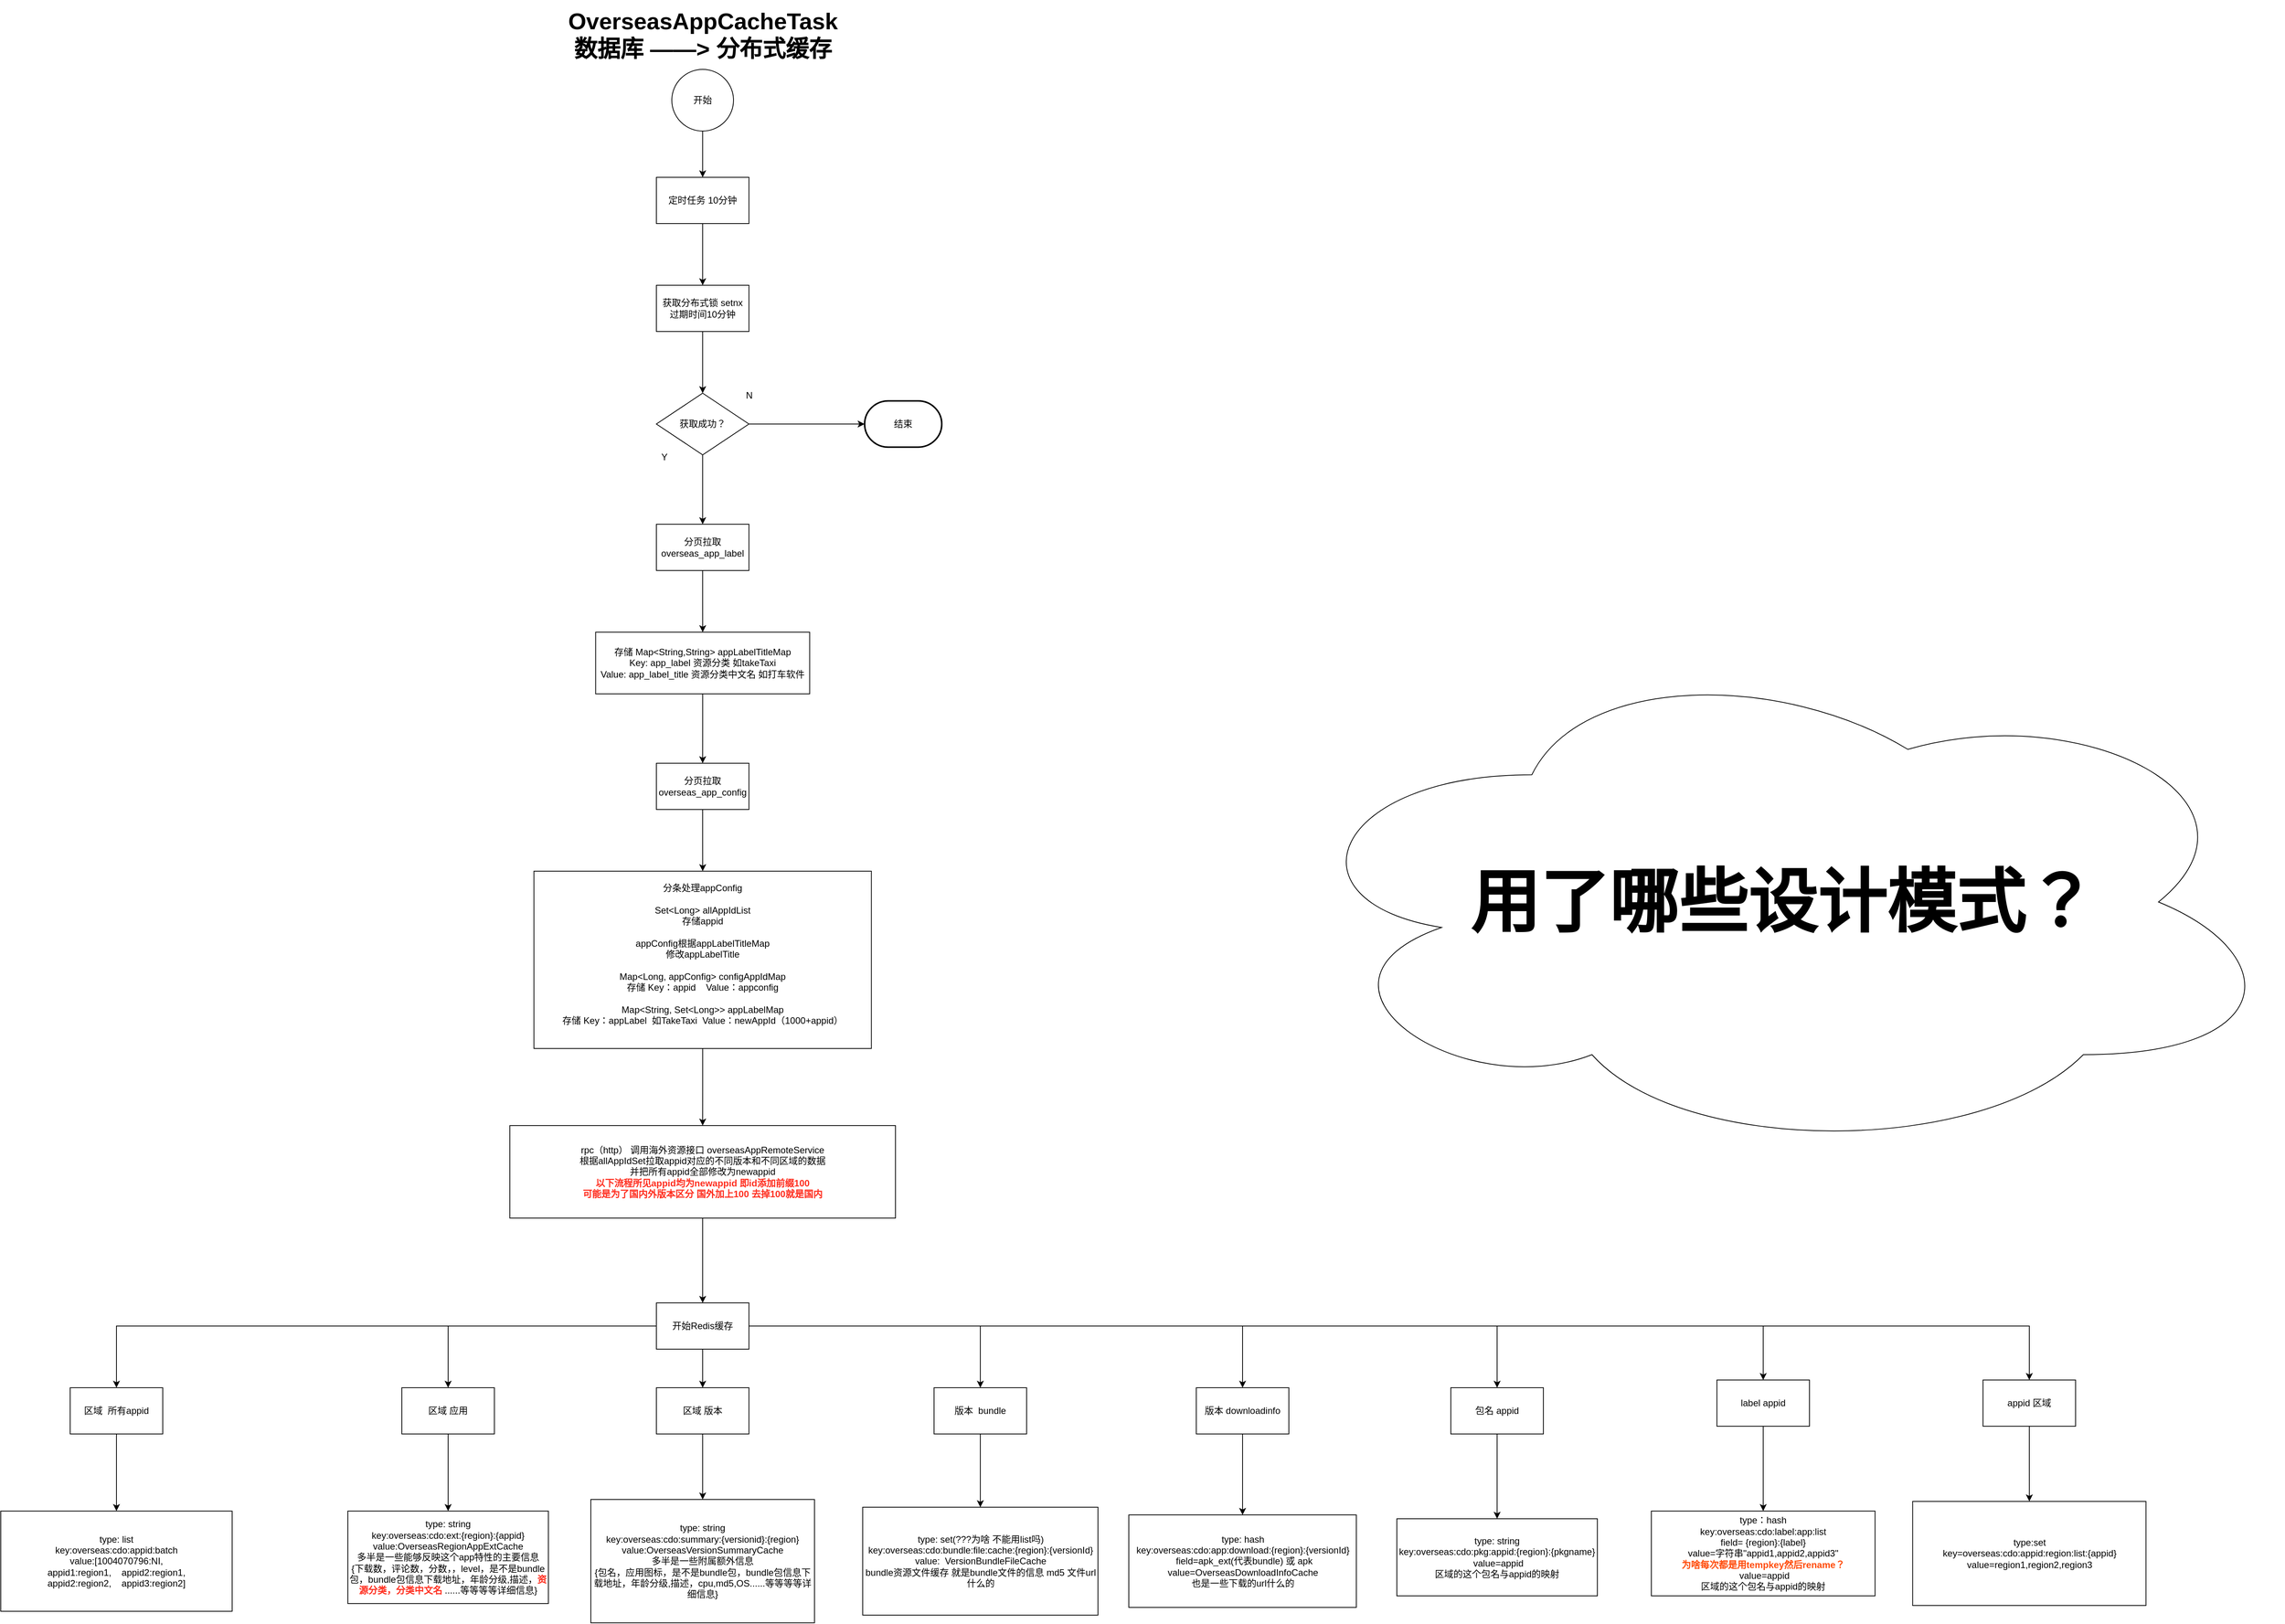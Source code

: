 <mxfile version="22.0.4" type="github">
  <diagram name="第 1 页" id="kvVqzePV_11T5itiF_ri">
    <mxGraphModel dx="4327" dy="1807" grid="1" gridSize="10" guides="1" tooltips="1" connect="1" arrows="1" fold="1" page="1" pageScale="1" pageWidth="827" pageHeight="1169" math="0" shadow="0">
      <root>
        <mxCell id="0" />
        <mxCell id="1" parent="0" />
        <mxCell id="zVIqmHbUI8k_uLwxVMFR-6" value="" style="edgeStyle=orthogonalEdgeStyle;rounded=0;orthogonalLoop=1;jettySize=auto;html=1;" parent="1" source="zVIqmHbUI8k_uLwxVMFR-1" target="zVIqmHbUI8k_uLwxVMFR-5" edge="1">
          <mxGeometry relative="1" as="geometry" />
        </mxCell>
        <mxCell id="zVIqmHbUI8k_uLwxVMFR-1" value="定时任务 10分钟" style="rounded=0;whiteSpace=wrap;html=1;" parent="1" vertex="1">
          <mxGeometry x="450" y="250" width="120" height="60" as="geometry" />
        </mxCell>
        <mxCell id="zVIqmHbUI8k_uLwxVMFR-3" style="edgeStyle=orthogonalEdgeStyle;rounded=0;orthogonalLoop=1;jettySize=auto;html=1;entryX=0.5;entryY=0;entryDx=0;entryDy=0;" parent="1" source="zVIqmHbUI8k_uLwxVMFR-2" target="zVIqmHbUI8k_uLwxVMFR-1" edge="1">
          <mxGeometry relative="1" as="geometry" />
        </mxCell>
        <mxCell id="zVIqmHbUI8k_uLwxVMFR-2" value="开始" style="ellipse;whiteSpace=wrap;html=1;" parent="1" vertex="1">
          <mxGeometry x="470" y="110" width="80" height="80" as="geometry" />
        </mxCell>
        <mxCell id="zVIqmHbUI8k_uLwxVMFR-4" value="&lt;b&gt;&lt;font style=&quot;font-size: 30px;&quot;&gt;OverseasAppCacheTask&lt;br&gt;数据库 ——&amp;gt; 分布式缓存&lt;/font&gt;&lt;/b&gt;" style="text;html=1;align=center;verticalAlign=middle;resizable=0;points=[];autosize=1;strokeColor=none;fillColor=none;" parent="1" vertex="1">
          <mxGeometry x="325" y="20" width="370" height="90" as="geometry" />
        </mxCell>
        <mxCell id="zVIqmHbUI8k_uLwxVMFR-12" value="" style="edgeStyle=orthogonalEdgeStyle;rounded=0;orthogonalLoop=1;jettySize=auto;html=1;" parent="1" source="zVIqmHbUI8k_uLwxVMFR-5" target="zVIqmHbUI8k_uLwxVMFR-11" edge="1">
          <mxGeometry relative="1" as="geometry" />
        </mxCell>
        <mxCell id="zVIqmHbUI8k_uLwxVMFR-5" value="获取分布式锁 setnx&lt;br&gt;过期时间10分钟" style="whiteSpace=wrap;html=1;rounded=0;" parent="1" vertex="1">
          <mxGeometry x="450" y="390" width="120" height="60" as="geometry" />
        </mxCell>
        <mxCell id="zVIqmHbUI8k_uLwxVMFR-19" value="" style="edgeStyle=orthogonalEdgeStyle;rounded=0;orthogonalLoop=1;jettySize=auto;html=1;" parent="1" source="zVIqmHbUI8k_uLwxVMFR-11" target="zVIqmHbUI8k_uLwxVMFR-18" edge="1">
          <mxGeometry relative="1" as="geometry" />
        </mxCell>
        <mxCell id="zVIqmHbUI8k_uLwxVMFR-11" value="获取成功？" style="rhombus;whiteSpace=wrap;html=1;rounded=0;" parent="1" vertex="1">
          <mxGeometry x="450" y="530" width="120" height="80" as="geometry" />
        </mxCell>
        <mxCell id="zVIqmHbUI8k_uLwxVMFR-13" value="结束" style="strokeWidth=2;html=1;shape=mxgraph.flowchart.terminator;whiteSpace=wrap;" parent="1" vertex="1">
          <mxGeometry x="720" y="540" width="100" height="60" as="geometry" />
        </mxCell>
        <mxCell id="zVIqmHbUI8k_uLwxVMFR-14" style="edgeStyle=orthogonalEdgeStyle;rounded=0;orthogonalLoop=1;jettySize=auto;html=1;entryX=0;entryY=0.5;entryDx=0;entryDy=0;entryPerimeter=0;" parent="1" source="zVIqmHbUI8k_uLwxVMFR-11" target="zVIqmHbUI8k_uLwxVMFR-13" edge="1">
          <mxGeometry relative="1" as="geometry" />
        </mxCell>
        <mxCell id="zVIqmHbUI8k_uLwxVMFR-16" value="N" style="text;html=1;align=center;verticalAlign=middle;resizable=0;points=[];autosize=1;strokeColor=none;fillColor=none;" parent="1" vertex="1">
          <mxGeometry x="555" y="518" width="30" height="30" as="geometry" />
        </mxCell>
        <mxCell id="zVIqmHbUI8k_uLwxVMFR-17" value="Y" style="text;html=1;align=center;verticalAlign=middle;resizable=0;points=[];autosize=1;strokeColor=none;fillColor=none;" parent="1" vertex="1">
          <mxGeometry x="445" y="598" width="30" height="30" as="geometry" />
        </mxCell>
        <mxCell id="zVIqmHbUI8k_uLwxVMFR-21" value="" style="edgeStyle=orthogonalEdgeStyle;rounded=0;orthogonalLoop=1;jettySize=auto;html=1;" parent="1" source="zVIqmHbUI8k_uLwxVMFR-18" target="zVIqmHbUI8k_uLwxVMFR-20" edge="1">
          <mxGeometry relative="1" as="geometry" />
        </mxCell>
        <mxCell id="zVIqmHbUI8k_uLwxVMFR-18" value="分页拉取overseas_app_label" style="whiteSpace=wrap;html=1;rounded=0;" parent="1" vertex="1">
          <mxGeometry x="450" y="700" width="120" height="60" as="geometry" />
        </mxCell>
        <mxCell id="zVIqmHbUI8k_uLwxVMFR-23" value="" style="edgeStyle=orthogonalEdgeStyle;rounded=0;orthogonalLoop=1;jettySize=auto;html=1;" parent="1" source="zVIqmHbUI8k_uLwxVMFR-20" target="zVIqmHbUI8k_uLwxVMFR-22" edge="1">
          <mxGeometry relative="1" as="geometry" />
        </mxCell>
        <mxCell id="zVIqmHbUI8k_uLwxVMFR-20" value="存储 Map&amp;lt;String,String&amp;gt; appLabelTitleMap&lt;br&gt;Key: app_label 资源分类 如takeTaxi&lt;br&gt;Value: app_label_title 资源分类中文名 如打车软件" style="whiteSpace=wrap;html=1;rounded=0;" parent="1" vertex="1">
          <mxGeometry x="371.25" y="840" width="277.5" height="80" as="geometry" />
        </mxCell>
        <mxCell id="zVIqmHbUI8k_uLwxVMFR-25" value="" style="edgeStyle=orthogonalEdgeStyle;rounded=0;orthogonalLoop=1;jettySize=auto;html=1;" parent="1" source="zVIqmHbUI8k_uLwxVMFR-22" target="zVIqmHbUI8k_uLwxVMFR-24" edge="1">
          <mxGeometry relative="1" as="geometry" />
        </mxCell>
        <mxCell id="zVIqmHbUI8k_uLwxVMFR-22" value="分页拉取&lt;br&gt;overseas_app_config" style="whiteSpace=wrap;html=1;rounded=0;" parent="1" vertex="1">
          <mxGeometry x="450" y="1010" width="120" height="60" as="geometry" />
        </mxCell>
        <mxCell id="zVIqmHbUI8k_uLwxVMFR-27" value="" style="edgeStyle=orthogonalEdgeStyle;rounded=0;orthogonalLoop=1;jettySize=auto;html=1;" parent="1" source="zVIqmHbUI8k_uLwxVMFR-24" target="zVIqmHbUI8k_uLwxVMFR-26" edge="1">
          <mxGeometry relative="1" as="geometry" />
        </mxCell>
        <mxCell id="zVIqmHbUI8k_uLwxVMFR-24" value="分条处理appConfig&lt;br&gt;&lt;br&gt;Set&amp;lt;Long&amp;gt; allAppIdList &lt;br&gt;存储appid&lt;br&gt;&lt;br&gt;appConfig根据appLabelTitleMap&lt;br&gt;修改appLabelTitle&lt;br&gt;&lt;br&gt;Map&amp;lt;Long, appConfig&amp;gt; configAppIdMap &lt;br&gt;存储 Key：appid&amp;nbsp; &amp;nbsp; Value：appconfig&lt;br&gt;&lt;br&gt;Map&amp;lt;String, Set&amp;lt;Long&amp;gt;&amp;gt; appLabelMap&lt;br&gt;存储 Key：appLabel&amp;nbsp; 如TakeTaxi&amp;nbsp; Value：newAppId（1000+appid）&lt;br&gt;&lt;br&gt;" style="whiteSpace=wrap;html=1;rounded=0;" parent="1" vertex="1">
          <mxGeometry x="291.25" y="1150" width="437.5" height="230" as="geometry" />
        </mxCell>
        <mxCell id="zVIqmHbUI8k_uLwxVMFR-29" value="" style="edgeStyle=orthogonalEdgeStyle;rounded=0;orthogonalLoop=1;jettySize=auto;html=1;" parent="1" source="zVIqmHbUI8k_uLwxVMFR-26" target="zVIqmHbUI8k_uLwxVMFR-28" edge="1">
          <mxGeometry relative="1" as="geometry" />
        </mxCell>
        <mxCell id="zVIqmHbUI8k_uLwxVMFR-26" value="rpc（http） 调用海外资源接口 overseasAppRemoteService&lt;br&gt;根据allAppIdSet拉取appid对应的不同版本和不同区域的数据&lt;br&gt;并把所有appid全部修改为newappid &lt;br&gt;&lt;b&gt;&lt;font color=&quot;#ff2e1f&quot;&gt;以下流程所见appid均为newappid 即id添加前缀100 &lt;br&gt;可能是为了国内外版本区分 国外加上100 去掉100就是国内&lt;/font&gt;&lt;/b&gt;" style="whiteSpace=wrap;html=1;rounded=0;" parent="1" vertex="1">
          <mxGeometry x="260" y="1480" width="500" height="120" as="geometry" />
        </mxCell>
        <mxCell id="zVIqmHbUI8k_uLwxVMFR-35" style="edgeStyle=orthogonalEdgeStyle;rounded=0;orthogonalLoop=1;jettySize=auto;html=1;entryX=0.5;entryY=0;entryDx=0;entryDy=0;" parent="1" source="zVIqmHbUI8k_uLwxVMFR-28" target="zVIqmHbUI8k_uLwxVMFR-32" edge="1">
          <mxGeometry relative="1" as="geometry" />
        </mxCell>
        <mxCell id="zVIqmHbUI8k_uLwxVMFR-36" style="edgeStyle=orthogonalEdgeStyle;rounded=0;orthogonalLoop=1;jettySize=auto;html=1;entryX=0.5;entryY=0;entryDx=0;entryDy=0;" parent="1" source="zVIqmHbUI8k_uLwxVMFR-28" target="zVIqmHbUI8k_uLwxVMFR-31" edge="1">
          <mxGeometry relative="1" as="geometry" />
        </mxCell>
        <mxCell id="zVIqmHbUI8k_uLwxVMFR-37" style="edgeStyle=orthogonalEdgeStyle;rounded=0;orthogonalLoop=1;jettySize=auto;html=1;entryX=0.5;entryY=0;entryDx=0;entryDy=0;" parent="1" source="zVIqmHbUI8k_uLwxVMFR-28" target="zVIqmHbUI8k_uLwxVMFR-30" edge="1">
          <mxGeometry relative="1" as="geometry" />
        </mxCell>
        <mxCell id="zVIqmHbUI8k_uLwxVMFR-38" style="edgeStyle=orthogonalEdgeStyle;rounded=0;orthogonalLoop=1;jettySize=auto;html=1;entryX=0.5;entryY=0;entryDx=0;entryDy=0;" parent="1" source="zVIqmHbUI8k_uLwxVMFR-28" target="zVIqmHbUI8k_uLwxVMFR-34" edge="1">
          <mxGeometry relative="1" as="geometry" />
        </mxCell>
        <mxCell id="zVIqmHbUI8k_uLwxVMFR-39" style="edgeStyle=orthogonalEdgeStyle;rounded=0;orthogonalLoop=1;jettySize=auto;html=1;entryX=0.5;entryY=0;entryDx=0;entryDy=0;" parent="1" source="zVIqmHbUI8k_uLwxVMFR-28" target="zVIqmHbUI8k_uLwxVMFR-33" edge="1">
          <mxGeometry relative="1" as="geometry" />
        </mxCell>
        <mxCell id="zVIqmHbUI8k_uLwxVMFR-52" style="edgeStyle=orthogonalEdgeStyle;rounded=0;orthogonalLoop=1;jettySize=auto;html=1;entryX=0.5;entryY=0;entryDx=0;entryDy=0;" parent="1" source="zVIqmHbUI8k_uLwxVMFR-28" target="zVIqmHbUI8k_uLwxVMFR-53" edge="1">
          <mxGeometry relative="1" as="geometry">
            <mxPoint x="1470" y="1820" as="targetPoint" />
          </mxGeometry>
        </mxCell>
        <mxCell id="zVIqmHbUI8k_uLwxVMFR-58" style="edgeStyle=orthogonalEdgeStyle;rounded=0;orthogonalLoop=1;jettySize=auto;html=1;entryX=0.5;entryY=0;entryDx=0;entryDy=0;" parent="1" source="zVIqmHbUI8k_uLwxVMFR-28" target="zVIqmHbUI8k_uLwxVMFR-57" edge="1">
          <mxGeometry relative="1" as="geometry" />
        </mxCell>
        <mxCell id="zVIqmHbUI8k_uLwxVMFR-62" style="edgeStyle=orthogonalEdgeStyle;rounded=0;orthogonalLoop=1;jettySize=auto;html=1;entryX=0.5;entryY=0;entryDx=0;entryDy=0;" parent="1" source="zVIqmHbUI8k_uLwxVMFR-28" target="zVIqmHbUI8k_uLwxVMFR-61" edge="1">
          <mxGeometry relative="1" as="geometry" />
        </mxCell>
        <mxCell id="zVIqmHbUI8k_uLwxVMFR-28" value="开始Redis缓存&lt;br&gt;" style="whiteSpace=wrap;html=1;rounded=0;" parent="1" vertex="1">
          <mxGeometry x="450" y="1710" width="120" height="60" as="geometry" />
        </mxCell>
        <mxCell id="zVIqmHbUI8k_uLwxVMFR-45" value="" style="edgeStyle=orthogonalEdgeStyle;rounded=0;orthogonalLoop=1;jettySize=auto;html=1;" parent="1" source="zVIqmHbUI8k_uLwxVMFR-30" target="zVIqmHbUI8k_uLwxVMFR-44" edge="1">
          <mxGeometry relative="1" as="geometry" />
        </mxCell>
        <mxCell id="zVIqmHbUI8k_uLwxVMFR-30" value="区域 版本" style="whiteSpace=wrap;html=1;rounded=0;" parent="1" vertex="1">
          <mxGeometry x="450" y="1820" width="120" height="60" as="geometry" />
        </mxCell>
        <mxCell id="zVIqmHbUI8k_uLwxVMFR-43" value="" style="edgeStyle=orthogonalEdgeStyle;rounded=0;orthogonalLoop=1;jettySize=auto;html=1;" parent="1" source="zVIqmHbUI8k_uLwxVMFR-31" target="zVIqmHbUI8k_uLwxVMFR-42" edge="1">
          <mxGeometry relative="1" as="geometry" />
        </mxCell>
        <mxCell id="zVIqmHbUI8k_uLwxVMFR-31" value="区域 应用" style="whiteSpace=wrap;html=1;rounded=0;" parent="1" vertex="1">
          <mxGeometry x="120" y="1820" width="120" height="60" as="geometry" />
        </mxCell>
        <mxCell id="zVIqmHbUI8k_uLwxVMFR-41" value="" style="edgeStyle=orthogonalEdgeStyle;rounded=0;orthogonalLoop=1;jettySize=auto;html=1;" parent="1" source="zVIqmHbUI8k_uLwxVMFR-32" edge="1">
          <mxGeometry relative="1" as="geometry">
            <mxPoint x="-250" y="1980" as="targetPoint" />
          </mxGeometry>
        </mxCell>
        <mxCell id="zVIqmHbUI8k_uLwxVMFR-32" value="区域&amp;nbsp; 所有appid" style="whiteSpace=wrap;html=1;rounded=0;" parent="1" vertex="1">
          <mxGeometry x="-310" y="1820" width="120" height="60" as="geometry" />
        </mxCell>
        <mxCell id="zVIqmHbUI8k_uLwxVMFR-49" value="" style="edgeStyle=orthogonalEdgeStyle;rounded=0;orthogonalLoop=1;jettySize=auto;html=1;" parent="1" source="zVIqmHbUI8k_uLwxVMFR-33" target="zVIqmHbUI8k_uLwxVMFR-48" edge="1">
          <mxGeometry relative="1" as="geometry" />
        </mxCell>
        <mxCell id="zVIqmHbUI8k_uLwxVMFR-33" value="版本 downloadinfo" style="whiteSpace=wrap;html=1;rounded=0;" parent="1" vertex="1">
          <mxGeometry x="1150" y="1820" width="120" height="60" as="geometry" />
        </mxCell>
        <mxCell id="zVIqmHbUI8k_uLwxVMFR-47" value="" style="edgeStyle=orthogonalEdgeStyle;rounded=0;orthogonalLoop=1;jettySize=auto;html=1;" parent="1" source="zVIqmHbUI8k_uLwxVMFR-34" target="zVIqmHbUI8k_uLwxVMFR-46" edge="1">
          <mxGeometry relative="1" as="geometry" />
        </mxCell>
        <mxCell id="zVIqmHbUI8k_uLwxVMFR-34" value="版本&amp;nbsp; bundle" style="whiteSpace=wrap;html=1;rounded=0;" parent="1" vertex="1">
          <mxGeometry x="810" y="1820" width="120" height="60" as="geometry" />
        </mxCell>
        <mxCell id="zVIqmHbUI8k_uLwxVMFR-40" value="type: list&lt;br&gt;key:overseas:cdo:appid:batch&lt;br&gt;value:[1004070796:NI, &lt;br&gt;appid1:region1,&amp;nbsp; &amp;nbsp; appid2:region1,&lt;br&gt;appid2:region2,&amp;nbsp; &amp;nbsp; appid3:region2]" style="whiteSpace=wrap;html=1;rounded=0;" parent="1" vertex="1">
          <mxGeometry x="-400" y="1980" width="300" height="130" as="geometry" />
        </mxCell>
        <mxCell id="zVIqmHbUI8k_uLwxVMFR-42" value="type: string&lt;br style=&quot;border-color: var(--border-color);&quot;&gt;key:overseas:cdo:ext:{region}:{appid}&lt;br style=&quot;border-color: var(--border-color);&quot;&gt;value:OverseasRegionAppExtCache&lt;br&gt;多半是一些能够反映这个app特性的主要信息&lt;br&gt;{下载数，评论数，分数，，level，是不是bundle包，bundle包信息下载地址，年龄分级,描述，&lt;b style=&quot;&quot;&gt;&lt;font color=&quot;#ff2e1f&quot;&gt;资源分类，分类中文名&lt;/font&gt;&lt;/b&gt; ......等等等等详细信息}" style="whiteSpace=wrap;html=1;rounded=0;" parent="1" vertex="1">
          <mxGeometry x="50" y="1980" width="260" height="120" as="geometry" />
        </mxCell>
        <mxCell id="zVIqmHbUI8k_uLwxVMFR-44" value="type: string&lt;br style=&quot;border-color: var(--border-color);&quot;&gt;key:overseas:cdo:summary:{versionid}:{region}&lt;br style=&quot;border-color: var(--border-color);&quot;&gt;value:OverseasVersionSummaryCache&lt;br&gt;多半是一些附属额外信息&lt;br style=&quot;border-color: var(--border-color);&quot;&gt;{包名，应用图标，是不是bundle包，bundle包信息下载地址，年龄分级,描述，cpu,md5,OS......等等等等详细信息}" style="whiteSpace=wrap;html=1;rounded=0;" parent="1" vertex="1">
          <mxGeometry x="365" y="1965" width="290" height="160" as="geometry" />
        </mxCell>
        <mxCell id="zVIqmHbUI8k_uLwxVMFR-46" value="type: set(???为啥 不能用list吗)&lt;br style=&quot;border-color: var(--border-color);&quot;&gt;key:overseas:cdo:bundle:file:cache:{region}:{versionId}&lt;br style=&quot;border-color: var(--border-color);&quot;&gt;value:&amp;nbsp; VersionBundleFileCache&lt;br style=&quot;border-color: var(--border-color);&quot;&gt;bundle资源文件缓存 就是bundle文件的信息 md5 文件url什么的" style="whiteSpace=wrap;html=1;rounded=0;" parent="1" vertex="1">
          <mxGeometry x="717.5" y="1975" width="305" height="140" as="geometry" />
        </mxCell>
        <mxCell id="zVIqmHbUI8k_uLwxVMFR-48" value="type: hash&lt;br style=&quot;border-color: var(--border-color);&quot;&gt;key:overseas:cdo:app:download:{region}:{versionId}&lt;br style=&quot;border-color: var(--border-color);&quot;&gt;&amp;nbsp;field=apk_ext(代表bundle) 或 apk value=OverseasDownloadInfoCache&lt;br style=&quot;border-color: var(--border-color);&quot;&gt;也是一些下载的url什么的" style="whiteSpace=wrap;html=1;rounded=0;" parent="1" vertex="1">
          <mxGeometry x="1062.5" y="1985" width="295" height="120" as="geometry" />
        </mxCell>
        <mxCell id="zVIqmHbUI8k_uLwxVMFR-56" value="" style="edgeStyle=orthogonalEdgeStyle;rounded=0;orthogonalLoop=1;jettySize=auto;html=1;" parent="1" source="zVIqmHbUI8k_uLwxVMFR-53" target="zVIqmHbUI8k_uLwxVMFR-55" edge="1">
          <mxGeometry relative="1" as="geometry" />
        </mxCell>
        <mxCell id="zVIqmHbUI8k_uLwxVMFR-53" value="包名 appid" style="whiteSpace=wrap;html=1;rounded=0;" parent="1" vertex="1">
          <mxGeometry x="1480" y="1820" width="120" height="60" as="geometry" />
        </mxCell>
        <mxCell id="zVIqmHbUI8k_uLwxVMFR-55" value="type: string&lt;br style=&quot;border-color: var(--border-color);&quot;&gt;key:overseas:cdo:pkg:appid:{region}:{pkgname}&lt;br&gt;&amp;nbsp;value=appid&lt;br&gt;区域的这个包名与appid的映射" style="whiteSpace=wrap;html=1;rounded=0;" parent="1" vertex="1">
          <mxGeometry x="1410" y="1990" width="260" height="100" as="geometry" />
        </mxCell>
        <mxCell id="zVIqmHbUI8k_uLwxVMFR-60" value="" style="edgeStyle=orthogonalEdgeStyle;rounded=0;orthogonalLoop=1;jettySize=auto;html=1;" parent="1" source="zVIqmHbUI8k_uLwxVMFR-57" target="zVIqmHbUI8k_uLwxVMFR-59" edge="1">
          <mxGeometry relative="1" as="geometry" />
        </mxCell>
        <mxCell id="zVIqmHbUI8k_uLwxVMFR-57" value="label appid" style="whiteSpace=wrap;html=1;rounded=0;" parent="1" vertex="1">
          <mxGeometry x="1825" y="1810" width="120" height="60" as="geometry" />
        </mxCell>
        <mxCell id="zVIqmHbUI8k_uLwxVMFR-59" value="type：hash&lt;br style=&quot;border-color: var(--border-color);&quot;&gt;key:overseas:cdo:label:app:list&lt;br&gt;field= {region}:{label}&lt;br&gt;value=字符串&quot;appid1,appid2,appid3&quot;&lt;br&gt;&lt;font color=&quot;#ff4b0a&quot;&gt;&lt;b&gt;为啥每次都是用tempkey然后rename？&lt;/b&gt;&lt;/font&gt;&lt;br style=&quot;border-color: var(--border-color);&quot;&gt;&amp;nbsp;value=appid&lt;br style=&quot;border-color: var(--border-color);&quot;&gt;区域的这个包名与appid的映射" style="whiteSpace=wrap;html=1;rounded=0;" parent="1" vertex="1">
          <mxGeometry x="1740" y="1980" width="290" height="110" as="geometry" />
        </mxCell>
        <mxCell id="zVIqmHbUI8k_uLwxVMFR-65" value="" style="edgeStyle=orthogonalEdgeStyle;rounded=0;orthogonalLoop=1;jettySize=auto;html=1;" parent="1" source="zVIqmHbUI8k_uLwxVMFR-61" target="zVIqmHbUI8k_uLwxVMFR-64" edge="1">
          <mxGeometry relative="1" as="geometry" />
        </mxCell>
        <mxCell id="zVIqmHbUI8k_uLwxVMFR-61" value="appid 区域" style="whiteSpace=wrap;html=1;rounded=0;" parent="1" vertex="1">
          <mxGeometry x="2170" y="1810" width="120" height="60" as="geometry" />
        </mxCell>
        <mxCell id="zVIqmHbUI8k_uLwxVMFR-64" value="type:set&lt;br&gt;key=overseas:cdo:appid:region:list:{appid}&lt;br&gt;value=region1,region2,region3" style="whiteSpace=wrap;html=1;rounded=0;" parent="1" vertex="1">
          <mxGeometry x="2078.75" y="1967.5" width="302.5" height="135" as="geometry" />
        </mxCell>
        <mxCell id="9KRvMvVNiaN6ePQpYGLo-2" value="&lt;b&gt;&lt;font style=&quot;font-size: 90px;&quot;&gt;用了哪些设计模式？&lt;/font&gt;&lt;/b&gt;" style="ellipse;shape=cloud;whiteSpace=wrap;html=1;" vertex="1" parent="1">
          <mxGeometry x="1260" y="860" width="1300" height="660" as="geometry" />
        </mxCell>
      </root>
    </mxGraphModel>
  </diagram>
</mxfile>
